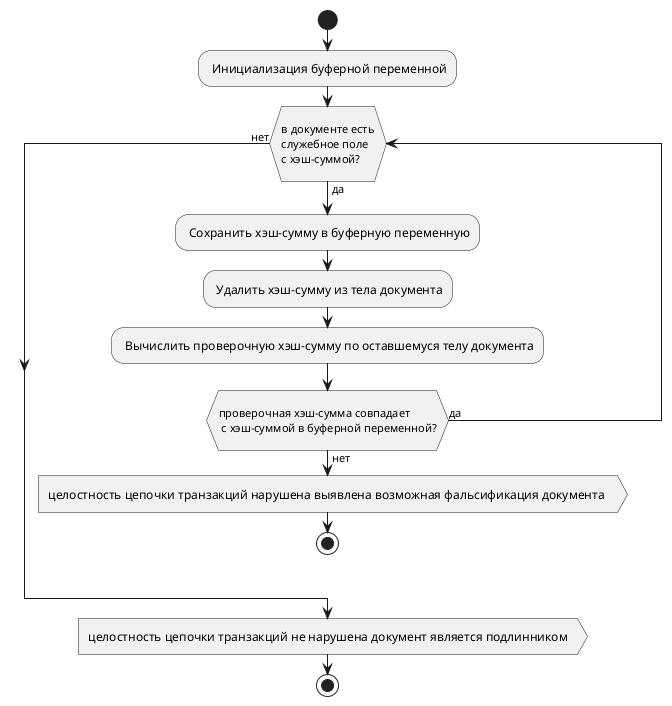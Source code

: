 @startuml
skinparam monochrome true

'title Верификация ПТД 

start

: Инициализация буферной переменной; 

while (\nв документе есть\nслужебное поле\nс хэш-суммой?\n) is (да)
    
: Сохранить хэш-сумму в буферную переменную;
: Удалить хэш-сумму из тела документа;

: Вычислить проверочную хэш-сумму по оставшемуся телу документа; 

if (\nпроверочная хэш-сумма совпадает\n с хэш-суммой в буферной переменной?\n ) then (да)

else (нет)

:целостность цепочки транзакций нарушена выявлена возможная фальсификация документа >
  stop

endif

'repeat while ( i < 0 )
endwhile (нет)

:целостность цепочки транзакций не нарушена документ является подлинником>



stop
@enduml
